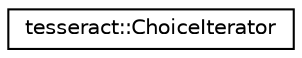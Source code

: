 digraph "Graphical Class Hierarchy"
{
 // LATEX_PDF_SIZE
  edge [fontname="Helvetica",fontsize="10",labelfontname="Helvetica",labelfontsize="10"];
  node [fontname="Helvetica",fontsize="10",shape=record];
  rankdir="LR";
  Node0 [label="tesseract::ChoiceIterator",height=0.2,width=0.4,color="black", fillcolor="white", style="filled",URL="$classtesseract_1_1_choice_iterator.html",tooltip=" "];
}
